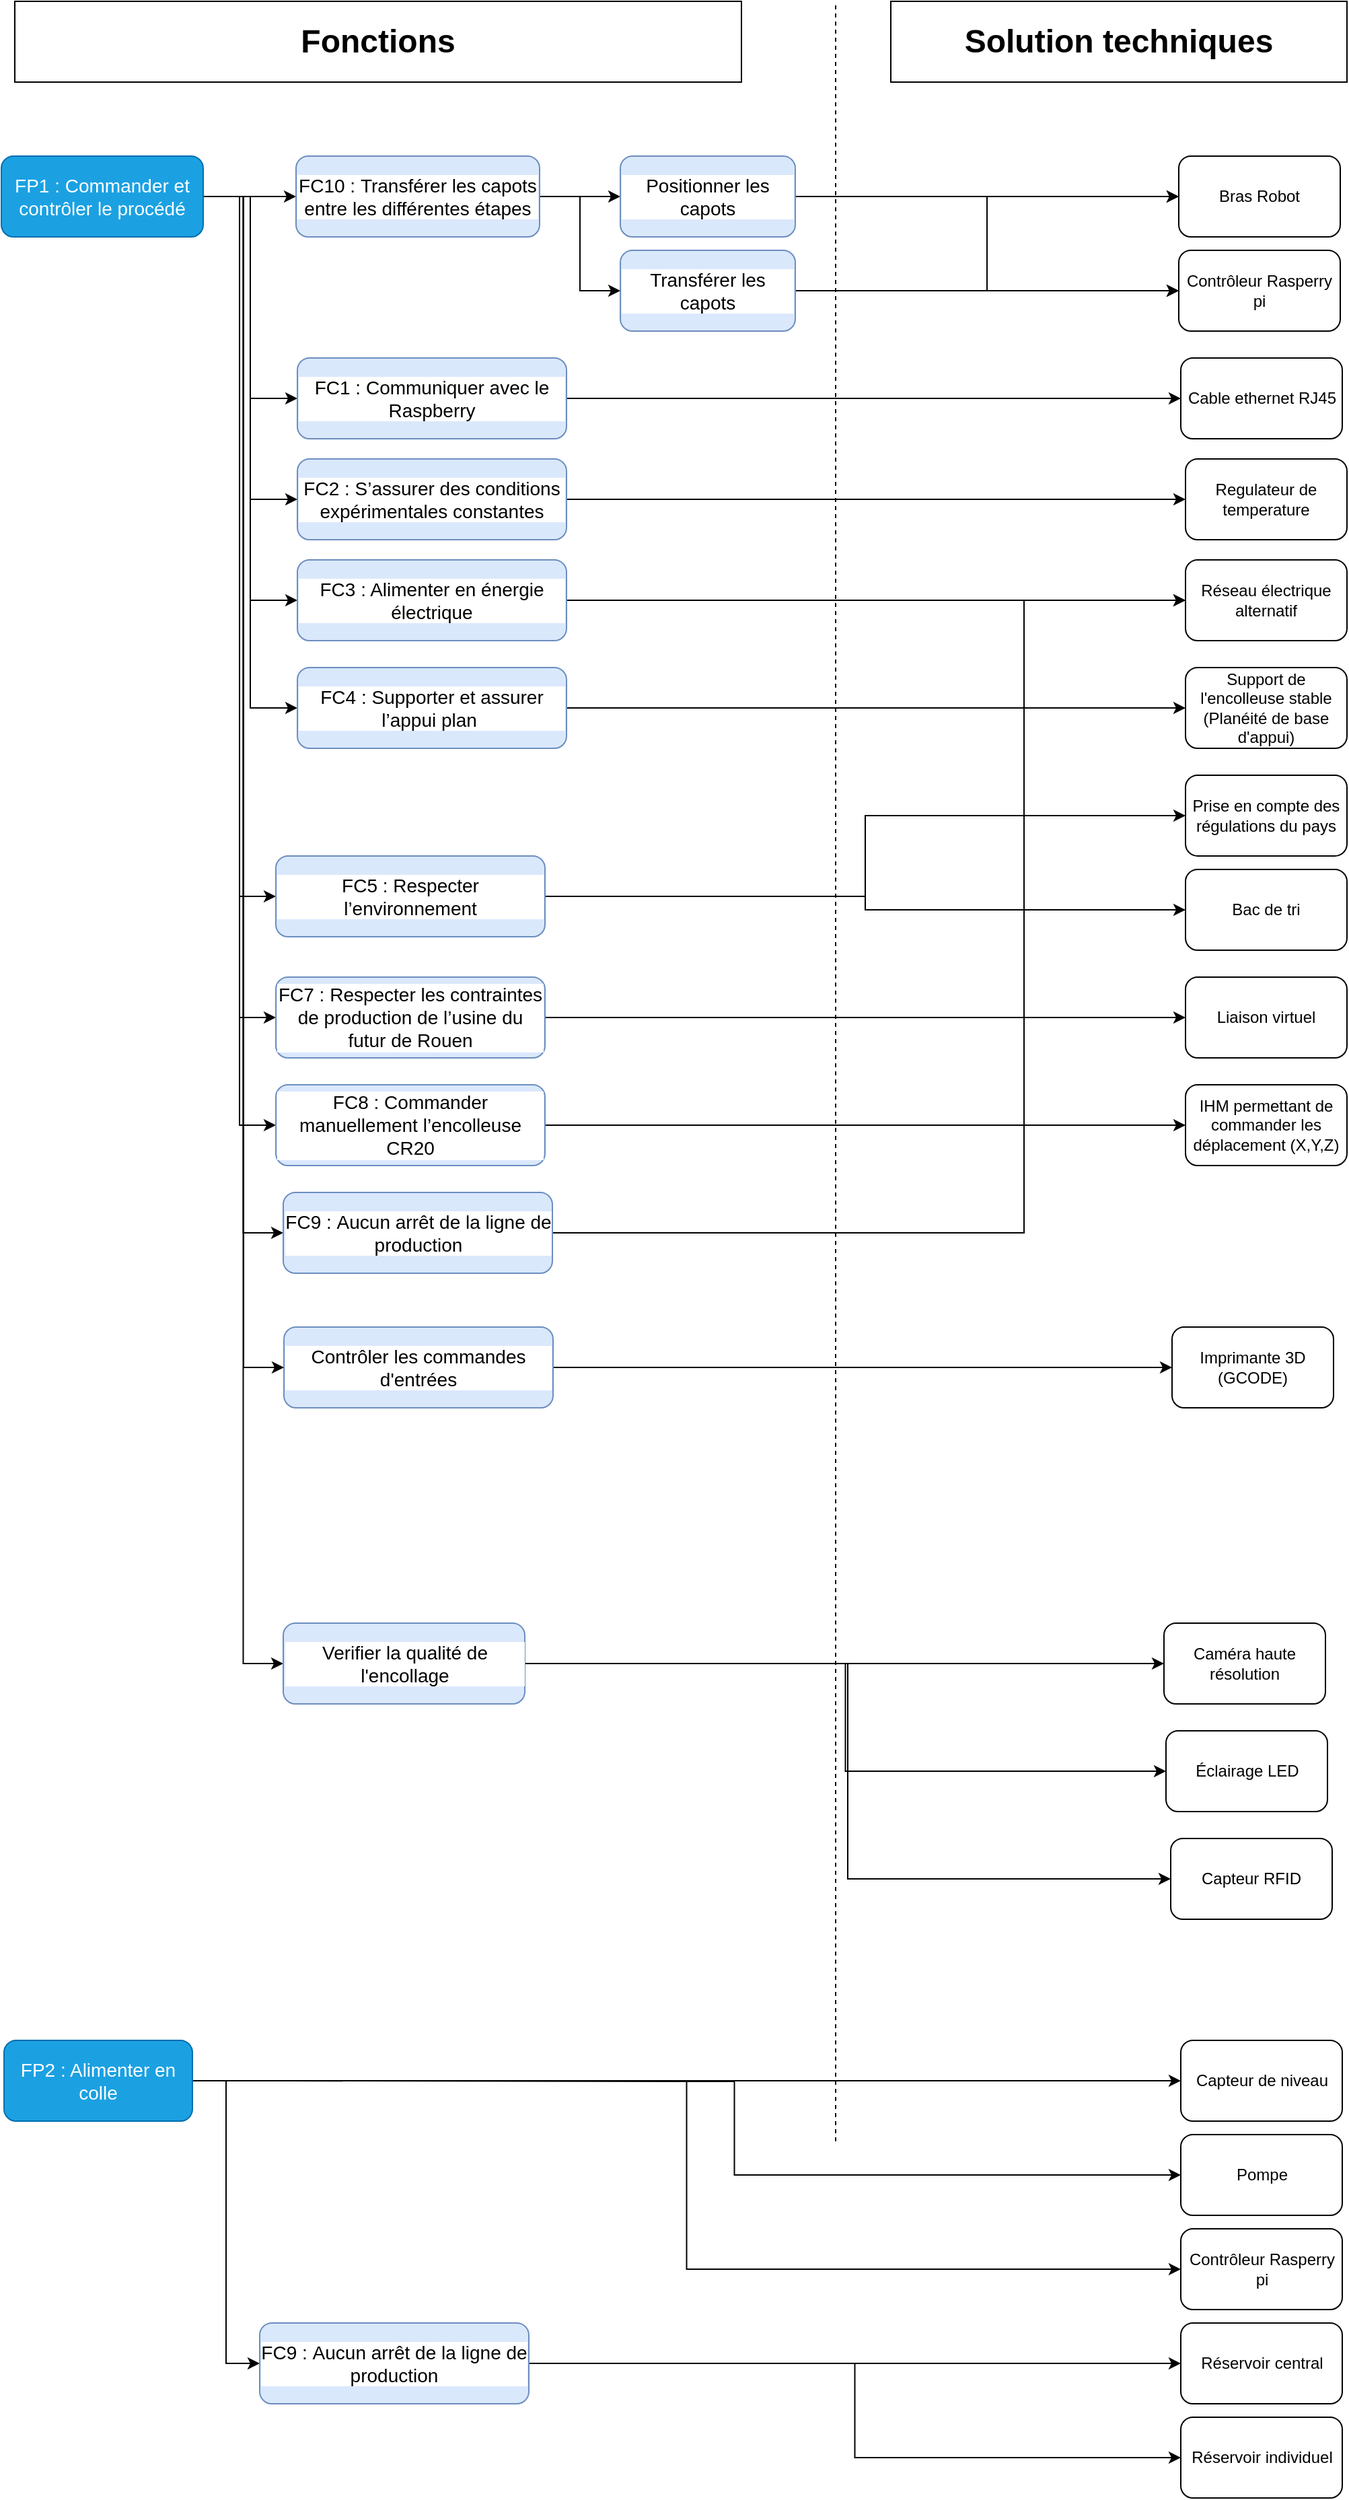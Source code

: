 <mxfile version="26.0.11">
  <diagram name="Page-1" id="QGjMv8LrLS21k3CkNhZE">
    <mxGraphModel dx="2049" dy="1089" grid="1" gridSize="10" guides="1" tooltips="1" connect="1" arrows="1" fold="1" page="1" pageScale="1" pageWidth="827" pageHeight="1169" math="0" shadow="0">
      <root>
        <mxCell id="0" />
        <mxCell id="1" parent="0" />
        <mxCell id="Xr2quWgWzoAM4Jd-oPhX-65" style="edgeStyle=orthogonalEdgeStyle;rounded=0;orthogonalLoop=1;jettySize=auto;html=1;entryX=0;entryY=0.5;entryDx=0;entryDy=0;fontFamily=Helvetica;exitX=1;exitY=0.5;exitDx=0;exitDy=0;" parent="1" source="G61eTxJS0A9dMVI_lam1-1" target="Xr2quWgWzoAM4Jd-oPhX-64" edge="1">
          <mxGeometry relative="1" as="geometry">
            <mxPoint x="322" y="1700" as="sourcePoint" />
          </mxGeometry>
        </mxCell>
        <mxCell id="Xr2quWgWzoAM4Jd-oPhX-73" style="edgeStyle=orthogonalEdgeStyle;rounded=0;orthogonalLoop=1;jettySize=auto;html=1;entryX=0;entryY=0.5;entryDx=0;entryDy=0;fontFamily=Helvetica;" parent="1" target="Xr2quWgWzoAM4Jd-oPhX-72" edge="1">
          <mxGeometry relative="1" as="geometry">
            <mxPoint x="322" y="1700" as="sourcePoint" />
          </mxGeometry>
        </mxCell>
        <mxCell id="Xr2quWgWzoAM4Jd-oPhX-75" style="edgeStyle=orthogonalEdgeStyle;rounded=0;orthogonalLoop=1;jettySize=auto;html=1;entryX=0;entryY=0.5;entryDx=0;entryDy=0;fontFamily=Helvetica;exitX=1;exitY=0.5;exitDx=0;exitDy=0;" parent="1" source="G61eTxJS0A9dMVI_lam1-1" target="Xr2quWgWzoAM4Jd-oPhX-74" edge="1">
          <mxGeometry relative="1" as="geometry">
            <mxPoint x="322" y="1700" as="sourcePoint" />
          </mxGeometry>
        </mxCell>
        <mxCell id="G61eTxJS0A9dMVI_lam1-27" style="edgeStyle=orthogonalEdgeStyle;rounded=0;orthogonalLoop=1;jettySize=auto;html=1;entryX=0;entryY=0.5;entryDx=0;entryDy=0;" parent="1" source="Xr2quWgWzoAM4Jd-oPhX-3" target="Xr2quWgWzoAM4Jd-oPhX-68" edge="1">
          <mxGeometry relative="1" as="geometry" />
        </mxCell>
        <mxCell id="G61eTxJS0A9dMVI_lam1-28" style="edgeStyle=orthogonalEdgeStyle;rounded=0;orthogonalLoop=1;jettySize=auto;html=1;entryX=0;entryY=0.5;entryDx=0;entryDy=0;" parent="1" source="Xr2quWgWzoAM4Jd-oPhX-3" target="Xr2quWgWzoAM4Jd-oPhX-85" edge="1">
          <mxGeometry relative="1" as="geometry" />
        </mxCell>
        <mxCell id="Xr2quWgWzoAM4Jd-oPhX-3" value="&lt;div&gt;&lt;font style=&quot;font-size: 14px;&quot;&gt;Transférer les capots&lt;/font&gt;&lt;/div&gt;" style="rounded=1;whiteSpace=wrap;html=1;labelBackgroundColor=default;labelBorderColor=none;textShadow=0;fillColor=#dae8fc;strokeColor=#6c8ebf;fontFamily=Helvetica;" parent="1" vertex="1">
          <mxGeometry x="570" y="340" width="130" height="60" as="geometry" />
        </mxCell>
        <mxCell id="Z_Ibb4aaYZXQ2sxeIjwM-8" style="edgeStyle=orthogonalEdgeStyle;rounded=0;orthogonalLoop=1;jettySize=auto;html=1;entryX=0;entryY=0.5;entryDx=0;entryDy=0;" edge="1" parent="1" source="Xr2quWgWzoAM4Jd-oPhX-6" target="Xr2quWgWzoAM4Jd-oPhX-60">
          <mxGeometry relative="1" as="geometry" />
        </mxCell>
        <mxCell id="Xr2quWgWzoAM4Jd-oPhX-6" value="&lt;span style=&quot;font-size: 14px;&quot;&gt;Contrôler les commandes d&#39;entrées&lt;/span&gt;" style="rounded=1;whiteSpace=wrap;html=1;labelBackgroundColor=default;labelBorderColor=none;textShadow=0;fillColor=#dae8fc;strokeColor=#6c8ebf;fontFamily=Helvetica;" parent="1" vertex="1">
          <mxGeometry x="320" y="1140" width="200" height="60" as="geometry" />
        </mxCell>
        <mxCell id="Xr2quWgWzoAM4Jd-oPhX-67" style="edgeStyle=orthogonalEdgeStyle;rounded=0;orthogonalLoop=1;jettySize=auto;html=1;entryX=0;entryY=0.5;entryDx=0;entryDy=0;fontFamily=Helvetica;" parent="1" source="Xr2quWgWzoAM4Jd-oPhX-14" target="Xr2quWgWzoAM4Jd-oPhX-66" edge="1">
          <mxGeometry relative="1" as="geometry" />
        </mxCell>
        <mxCell id="Xr2quWgWzoAM4Jd-oPhX-14" value="&lt;font style=&quot;font-size: 14px;&quot;&gt;FC2 :&amp;nbsp;S’assurer des conditions expérimentales constantes&lt;/font&gt;" style="rounded=1;whiteSpace=wrap;html=1;labelBackgroundColor=default;labelBorderColor=none;textShadow=0;fillColor=#dae8fc;strokeColor=#6c8ebf;fontFamily=Helvetica;" parent="1" vertex="1">
          <mxGeometry x="330" y="495" width="200" height="60" as="geometry" />
        </mxCell>
        <mxCell id="G61eTxJS0A9dMVI_lam1-7" style="edgeStyle=orthogonalEdgeStyle;rounded=0;orthogonalLoop=1;jettySize=auto;html=1;entryX=0;entryY=0.5;entryDx=0;entryDy=0;" parent="1" source="Xr2quWgWzoAM4Jd-oPhX-43" target="G61eTxJS0A9dMVI_lam1-6" edge="1">
          <mxGeometry relative="1" as="geometry" />
        </mxCell>
        <mxCell id="G61eTxJS0A9dMVI_lam1-12" style="edgeStyle=orthogonalEdgeStyle;rounded=0;orthogonalLoop=1;jettySize=auto;html=1;entryX=0;entryY=0.5;entryDx=0;entryDy=0;" parent="1" source="Xr2quWgWzoAM4Jd-oPhX-43" target="G61eTxJS0A9dMVI_lam1-11" edge="1">
          <mxGeometry relative="1" as="geometry" />
        </mxCell>
        <mxCell id="G61eTxJS0A9dMVI_lam1-20" style="edgeStyle=orthogonalEdgeStyle;rounded=0;orthogonalLoop=1;jettySize=auto;html=1;entryX=0;entryY=0.5;entryDx=0;entryDy=0;" parent="1" source="Xr2quWgWzoAM4Jd-oPhX-43" target="G61eTxJS0A9dMVI_lam1-16" edge="1">
          <mxGeometry relative="1" as="geometry" />
        </mxCell>
        <mxCell id="G61eTxJS0A9dMVI_lam1-34" style="edgeStyle=orthogonalEdgeStyle;rounded=0;orthogonalLoop=1;jettySize=auto;html=1;entryX=0;entryY=0.5;entryDx=0;entryDy=0;" parent="1" source="Xr2quWgWzoAM4Jd-oPhX-43" target="Xr2quWgWzoAM4Jd-oPhX-6" edge="1">
          <mxGeometry relative="1" as="geometry" />
        </mxCell>
        <mxCell id="G61eTxJS0A9dMVI_lam1-36" style="edgeStyle=orthogonalEdgeStyle;rounded=0;orthogonalLoop=1;jettySize=auto;html=1;entryX=0;entryY=0.5;entryDx=0;entryDy=0;" parent="1" source="Xr2quWgWzoAM4Jd-oPhX-43" target="Xr2quWgWzoAM4Jd-oPhX-14" edge="1">
          <mxGeometry relative="1" as="geometry" />
        </mxCell>
        <mxCell id="G61eTxJS0A9dMVI_lam1-37" style="edgeStyle=orthogonalEdgeStyle;rounded=0;orthogonalLoop=1;jettySize=auto;html=1;entryX=0;entryY=0.5;entryDx=0;entryDy=0;" parent="1" source="Xr2quWgWzoAM4Jd-oPhX-43" target="Xr2quWgWzoAM4Jd-oPhX-76" edge="1">
          <mxGeometry relative="1" as="geometry" />
        </mxCell>
        <mxCell id="G61eTxJS0A9dMVI_lam1-39" style="edgeStyle=orthogonalEdgeStyle;rounded=0;orthogonalLoop=1;jettySize=auto;html=1;entryX=0;entryY=0.5;entryDx=0;entryDy=0;" parent="1" source="Xr2quWgWzoAM4Jd-oPhX-43" target="G61eTxJS0A9dMVI_lam1-38" edge="1">
          <mxGeometry relative="1" as="geometry" />
        </mxCell>
        <mxCell id="G61eTxJS0A9dMVI_lam1-43" style="edgeStyle=orthogonalEdgeStyle;rounded=0;orthogonalLoop=1;jettySize=auto;html=1;entryX=0;entryY=0.5;entryDx=0;entryDy=0;" parent="1" source="Xr2quWgWzoAM4Jd-oPhX-43" target="G61eTxJS0A9dMVI_lam1-42" edge="1">
          <mxGeometry relative="1" as="geometry" />
        </mxCell>
        <mxCell id="G61eTxJS0A9dMVI_lam1-47" style="edgeStyle=orthogonalEdgeStyle;rounded=0;orthogonalLoop=1;jettySize=auto;html=1;entryX=0;entryY=0.5;entryDx=0;entryDy=0;" parent="1" source="Xr2quWgWzoAM4Jd-oPhX-43" target="G61eTxJS0A9dMVI_lam1-46" edge="1">
          <mxGeometry relative="1" as="geometry" />
        </mxCell>
        <mxCell id="G61eTxJS0A9dMVI_lam1-51" style="edgeStyle=orthogonalEdgeStyle;rounded=0;orthogonalLoop=1;jettySize=auto;html=1;entryX=0;entryY=0.5;entryDx=0;entryDy=0;" parent="1" source="Xr2quWgWzoAM4Jd-oPhX-43" target="G61eTxJS0A9dMVI_lam1-50" edge="1">
          <mxGeometry relative="1" as="geometry" />
        </mxCell>
        <mxCell id="G61eTxJS0A9dMVI_lam1-56" style="edgeStyle=orthogonalEdgeStyle;rounded=0;orthogonalLoop=1;jettySize=auto;html=1;entryX=0;entryY=0.5;entryDx=0;entryDy=0;" parent="1" source="Xr2quWgWzoAM4Jd-oPhX-43" target="G61eTxJS0A9dMVI_lam1-55" edge="1">
          <mxGeometry relative="1" as="geometry" />
        </mxCell>
        <mxCell id="Xr2quWgWzoAM4Jd-oPhX-43" value="&lt;span&gt;&lt;font style=&quot;font-size: 14px; color: light-dark(rgb(255, 255, 255), rgb(0, 0, 0));&quot;&gt;FP1 : Commander et contrôler le procédé&lt;/font&gt;&lt;/span&gt;" style="rounded=1;whiteSpace=wrap;html=1;fillColor=#1ba1e2;fontColor=#ffffff;strokeColor=#006EAF;fontFamily=Helvetica;" parent="1" vertex="1">
          <mxGeometry x="110" y="270" width="150" height="60" as="geometry" />
        </mxCell>
        <mxCell id="Xr2quWgWzoAM4Jd-oPhX-50" value="&lt;h1&gt;&lt;br&gt;&lt;/h1&gt;" style="text;html=1;align=center;verticalAlign=middle;whiteSpace=wrap;rounded=0;fontFamily=Helvetica;" parent="1" vertex="1">
          <mxGeometry x="810" y="170" width="270" height="30" as="geometry" />
        </mxCell>
        <mxCell id="Xr2quWgWzoAM4Jd-oPhX-55" value="&lt;h1&gt;&lt;b&gt;Fonctions&lt;/b&gt;&lt;/h1&gt;" style="rounded=0;whiteSpace=wrap;html=1;fontFamily=Helvetica;" parent="1" vertex="1">
          <mxGeometry x="120" y="155" width="540" height="60" as="geometry" />
        </mxCell>
        <mxCell id="Xr2quWgWzoAM4Jd-oPhX-56" value="&lt;h1&gt;&lt;b&gt;Solution techniques&lt;/b&gt;&lt;/h1&gt;" style="rounded=0;whiteSpace=wrap;html=1;fontFamily=Helvetica;" parent="1" vertex="1">
          <mxGeometry x="771" y="155" width="339" height="60" as="geometry" />
        </mxCell>
        <mxCell id="Xr2quWgWzoAM4Jd-oPhX-60" value="Imprimante 3D&lt;div&gt;(GCODE)&lt;/div&gt;" style="rounded=1;whiteSpace=wrap;html=1;fontFamily=Helvetica;" parent="1" vertex="1">
          <mxGeometry x="980" y="1140" width="120" height="60" as="geometry" />
        </mxCell>
        <mxCell id="Xr2quWgWzoAM4Jd-oPhX-64" value="Capteur de niveau" style="rounded=1;whiteSpace=wrap;html=1;fontFamily=Helvetica;" parent="1" vertex="1">
          <mxGeometry x="986.5" y="1670" width="120" height="60" as="geometry" />
        </mxCell>
        <mxCell id="Xr2quWgWzoAM4Jd-oPhX-66" value="Regulateur de temperature" style="rounded=1;whiteSpace=wrap;html=1;fontFamily=Helvetica;" parent="1" vertex="1">
          <mxGeometry x="990" y="495" width="120" height="60" as="geometry" />
        </mxCell>
        <mxCell id="Xr2quWgWzoAM4Jd-oPhX-68" value="Bras Robot" style="rounded=1;whiteSpace=wrap;html=1;fontFamily=Helvetica;" parent="1" vertex="1">
          <mxGeometry x="985" y="270" width="120" height="60" as="geometry" />
        </mxCell>
        <mxCell id="Xr2quWgWzoAM4Jd-oPhX-70" value="Réservoir central" style="rounded=1;whiteSpace=wrap;html=1;fontFamily=Helvetica;" parent="1" vertex="1">
          <mxGeometry x="986.5" y="1880" width="120" height="60" as="geometry" />
        </mxCell>
        <mxCell id="Xr2quWgWzoAM4Jd-oPhX-72" value="Pompe" style="rounded=1;whiteSpace=wrap;html=1;fontFamily=Helvetica;" parent="1" vertex="1">
          <mxGeometry x="986.5" y="1740" width="120" height="60" as="geometry" />
        </mxCell>
        <mxCell id="Xr2quWgWzoAM4Jd-oPhX-74" value="Contrôleur Rasperry pi" style="rounded=1;whiteSpace=wrap;html=1;fontFamily=Helvetica;" parent="1" vertex="1">
          <mxGeometry x="986.5" y="1810" width="120" height="60" as="geometry" />
        </mxCell>
        <mxCell id="Xr2quWgWzoAM4Jd-oPhX-79" style="edgeStyle=orthogonalEdgeStyle;rounded=0;orthogonalLoop=1;jettySize=auto;html=1;fontFamily=Helvetica;" parent="1" source="Xr2quWgWzoAM4Jd-oPhX-76" target="Xr2quWgWzoAM4Jd-oPhX-78" edge="1">
          <mxGeometry relative="1" as="geometry" />
        </mxCell>
        <mxCell id="Xr2quWgWzoAM4Jd-oPhX-81" style="edgeStyle=orthogonalEdgeStyle;rounded=0;orthogonalLoop=1;jettySize=auto;html=1;entryX=0;entryY=0.5;entryDx=0;entryDy=0;fontFamily=Helvetica;" parent="1" source="Xr2quWgWzoAM4Jd-oPhX-76" target="Xr2quWgWzoAM4Jd-oPhX-80" edge="1">
          <mxGeometry relative="1" as="geometry">
            <mxPoint x="870.5" y="1470" as="targetPoint" />
          </mxGeometry>
        </mxCell>
        <mxCell id="raM5ybPzNinpz_eUsm58-2" style="edgeStyle=orthogonalEdgeStyle;rounded=0;orthogonalLoop=1;jettySize=auto;html=1;entryX=0;entryY=0.5;entryDx=0;entryDy=0;" parent="1" source="Xr2quWgWzoAM4Jd-oPhX-76" target="raM5ybPzNinpz_eUsm58-1" edge="1">
          <mxGeometry relative="1" as="geometry" />
        </mxCell>
        <mxCell id="Xr2quWgWzoAM4Jd-oPhX-76" value="&lt;span style=&quot;font-size: 14px;&quot;&gt;Verifier la qualité de l&#39;encollage&lt;/span&gt;" style="rounded=1;whiteSpace=wrap;html=1;labelBackgroundColor=default;labelBorderColor=none;textShadow=0;fillColor=#dae8fc;strokeColor=#6c8ebf;fontFamily=Helvetica;" parent="1" vertex="1">
          <mxGeometry x="319.5" y="1360" width="179.5" height="60" as="geometry" />
        </mxCell>
        <mxCell id="Xr2quWgWzoAM4Jd-oPhX-78" value="Caméra haute résolution" style="rounded=1;whiteSpace=wrap;html=1;fontFamily=Helvetica;" parent="1" vertex="1">
          <mxGeometry x="974" y="1360" width="120" height="60" as="geometry" />
        </mxCell>
        <mxCell id="Xr2quWgWzoAM4Jd-oPhX-80" value="Éclairage LED" style="rounded=1;whiteSpace=wrap;html=1;fontFamily=Helvetica;" parent="1" vertex="1">
          <mxGeometry x="975.5" y="1440" width="120" height="60" as="geometry" />
        </mxCell>
        <mxCell id="Xr2quWgWzoAM4Jd-oPhX-85" value="Contrôleur Rasperry pi" style="rounded=1;whiteSpace=wrap;html=1;fontFamily=Helvetica;" parent="1" vertex="1">
          <mxGeometry x="985" y="340" width="120" height="60" as="geometry" />
        </mxCell>
        <mxCell id="G61eTxJS0A9dMVI_lam1-59" style="edgeStyle=orthogonalEdgeStyle;rounded=0;orthogonalLoop=1;jettySize=auto;html=1;entryX=0;entryY=0.5;entryDx=0;entryDy=0;" parent="1" source="G61eTxJS0A9dMVI_lam1-1" target="G61eTxJS0A9dMVI_lam1-58" edge="1">
          <mxGeometry relative="1" as="geometry" />
        </mxCell>
        <mxCell id="G61eTxJS0A9dMVI_lam1-1" value="&lt;span style=&quot;font-size: 14px;&quot;&gt;&lt;font style=&quot;color: rgb(255, 255, 255);&quot;&gt;FP2 : Alimenter en colle&lt;/font&gt;&lt;/span&gt;" style="rounded=1;whiteSpace=wrap;html=1;fillColor=#1ba1e2;fontColor=#ffffff;strokeColor=#006EAF;fontFamily=Helvetica;" parent="1" vertex="1">
          <mxGeometry x="112" y="1670" width="140" height="60" as="geometry" />
        </mxCell>
        <mxCell id="G61eTxJS0A9dMVI_lam1-30" style="edgeStyle=orthogonalEdgeStyle;rounded=0;orthogonalLoop=1;jettySize=auto;html=1;" parent="1" source="G61eTxJS0A9dMVI_lam1-6" target="G61eTxJS0A9dMVI_lam1-9" edge="1">
          <mxGeometry relative="1" as="geometry" />
        </mxCell>
        <mxCell id="G61eTxJS0A9dMVI_lam1-6" value="&lt;div&gt;&lt;font style=&quot;font-size: 14px;&quot;&gt;FC1&lt;/font&gt;&lt;span style=&quot;font-size: 14px; background-color: light-dark(#ffffff, var(--ge-dark-color, #121212)); color: light-dark(rgb(0, 0, 0), rgb(255, 255, 255));&quot;&gt;&amp;nbsp;: Communiquer avec le Raspberry&lt;/span&gt;&lt;/div&gt;" style="rounded=1;whiteSpace=wrap;html=1;labelBackgroundColor=default;labelBorderColor=none;textShadow=0;fillColor=#dae8fc;strokeColor=#6c8ebf;fontFamily=Helvetica;" parent="1" vertex="1">
          <mxGeometry x="330" y="420" width="200" height="60" as="geometry" />
        </mxCell>
        <mxCell id="G61eTxJS0A9dMVI_lam1-9" value="Cable ethernet RJ45" style="rounded=1;whiteSpace=wrap;html=1;" parent="1" vertex="1">
          <mxGeometry x="986.5" y="420" width="120" height="60" as="geometry" />
        </mxCell>
        <mxCell id="G61eTxJS0A9dMVI_lam1-31" style="edgeStyle=orthogonalEdgeStyle;rounded=0;orthogonalLoop=1;jettySize=auto;html=1;entryX=0;entryY=0.5;entryDx=0;entryDy=0;" parent="1" source="G61eTxJS0A9dMVI_lam1-11" target="G61eTxJS0A9dMVI_lam1-13" edge="1">
          <mxGeometry relative="1" as="geometry" />
        </mxCell>
        <mxCell id="G61eTxJS0A9dMVI_lam1-11" value="&lt;div&gt;&lt;font style=&quot;font-size: 14px;&quot;&gt;FC3 : Alimenter en énergie électrique&lt;/font&gt;&lt;/div&gt;" style="rounded=1;whiteSpace=wrap;html=1;labelBackgroundColor=default;labelBorderColor=none;textShadow=0;fillColor=#dae8fc;strokeColor=#6c8ebf;fontFamily=Helvetica;" parent="1" vertex="1">
          <mxGeometry x="330" y="570" width="200" height="60" as="geometry" />
        </mxCell>
        <mxCell id="G61eTxJS0A9dMVI_lam1-13" value="Réseau électrique alternatif" style="rounded=1;whiteSpace=wrap;html=1;" parent="1" vertex="1">
          <mxGeometry x="990" y="570" width="120" height="60" as="geometry" />
        </mxCell>
        <mxCell id="G61eTxJS0A9dMVI_lam1-22" style="edgeStyle=orthogonalEdgeStyle;rounded=0;orthogonalLoop=1;jettySize=auto;html=1;entryX=0;entryY=0.5;entryDx=0;entryDy=0;" parent="1" source="G61eTxJS0A9dMVI_lam1-16" target="Xr2quWgWzoAM4Jd-oPhX-13" edge="1">
          <mxGeometry relative="1" as="geometry" />
        </mxCell>
        <mxCell id="G61eTxJS0A9dMVI_lam1-23" style="edgeStyle=orthogonalEdgeStyle;rounded=0;orthogonalLoop=1;jettySize=auto;html=1;entryX=0;entryY=0.5;entryDx=0;entryDy=0;" parent="1" source="G61eTxJS0A9dMVI_lam1-16" target="Xr2quWgWzoAM4Jd-oPhX-3" edge="1">
          <mxGeometry relative="1" as="geometry" />
        </mxCell>
        <mxCell id="G61eTxJS0A9dMVI_lam1-16" value="&lt;font style=&quot;font-size: 14px;&quot;&gt;FC10 :&amp;nbsp;&lt;/font&gt;&lt;span style=&quot;font-size: 14px; background-color: light-dark(#ffffff, var(--ge-dark-color, #121212)); color: light-dark(rgb(0, 0, 0), rgb(255, 255, 255));&quot;&gt;Transférer les capots entre les différentes étapes&lt;/span&gt;" style="rounded=1;whiteSpace=wrap;html=1;labelBackgroundColor=default;labelBorderColor=none;textShadow=0;fillColor=#dae8fc;strokeColor=#6c8ebf;fontFamily=Helvetica;" parent="1" vertex="1">
          <mxGeometry x="329" y="270" width="181" height="60" as="geometry" />
        </mxCell>
        <mxCell id="G61eTxJS0A9dMVI_lam1-26" style="edgeStyle=orthogonalEdgeStyle;rounded=0;orthogonalLoop=1;jettySize=auto;html=1;" parent="1" source="Xr2quWgWzoAM4Jd-oPhX-13" target="Xr2quWgWzoAM4Jd-oPhX-68" edge="1">
          <mxGeometry relative="1" as="geometry" />
        </mxCell>
        <mxCell id="G61eTxJS0A9dMVI_lam1-29" style="edgeStyle=orthogonalEdgeStyle;rounded=0;orthogonalLoop=1;jettySize=auto;html=1;entryX=0;entryY=0.5;entryDx=0;entryDy=0;" parent="1" source="Xr2quWgWzoAM4Jd-oPhX-13" target="Xr2quWgWzoAM4Jd-oPhX-85" edge="1">
          <mxGeometry relative="1" as="geometry" />
        </mxCell>
        <mxCell id="Xr2quWgWzoAM4Jd-oPhX-13" value="&lt;font style=&quot;font-size: 14px;&quot;&gt;Positionner les capots&lt;/font&gt;" style="rounded=1;whiteSpace=wrap;html=1;labelBackgroundColor=default;labelBorderColor=none;textShadow=0;fillColor=#dae8fc;strokeColor=#6c8ebf;fontFamily=Helvetica;" parent="1" vertex="1">
          <mxGeometry x="570" y="270" width="130" height="60" as="geometry" />
        </mxCell>
        <mxCell id="G61eTxJS0A9dMVI_lam1-41" style="edgeStyle=orthogonalEdgeStyle;rounded=0;orthogonalLoop=1;jettySize=auto;html=1;entryX=0;entryY=0.5;entryDx=0;entryDy=0;" parent="1" source="G61eTxJS0A9dMVI_lam1-38" target="G61eTxJS0A9dMVI_lam1-40" edge="1">
          <mxGeometry relative="1" as="geometry" />
        </mxCell>
        <mxCell id="G61eTxJS0A9dMVI_lam1-38" value="&lt;div&gt;&lt;font style=&quot;font-size: 14px;&quot;&gt;FC4 :&amp;nbsp;Supporter et assurer l’appui plan&amp;nbsp;&lt;/font&gt;&lt;/div&gt;" style="rounded=1;whiteSpace=wrap;html=1;labelBackgroundColor=default;labelBorderColor=none;textShadow=0;fillColor=#dae8fc;strokeColor=#6c8ebf;fontFamily=Helvetica;" parent="1" vertex="1">
          <mxGeometry x="330" y="650" width="200" height="60" as="geometry" />
        </mxCell>
        <mxCell id="G61eTxJS0A9dMVI_lam1-40" value="Support de l&#39;encolleuse stable (Planéité de base d&#39;appui)" style="rounded=1;whiteSpace=wrap;html=1;" parent="1" vertex="1">
          <mxGeometry x="990" y="650" width="120" height="60" as="geometry" />
        </mxCell>
        <mxCell id="G61eTxJS0A9dMVI_lam1-45" style="edgeStyle=orthogonalEdgeStyle;rounded=0;orthogonalLoop=1;jettySize=auto;html=1;entryX=0;entryY=0.5;entryDx=0;entryDy=0;" parent="1" source="G61eTxJS0A9dMVI_lam1-42" target="G61eTxJS0A9dMVI_lam1-44" edge="1">
          <mxGeometry relative="1" as="geometry" />
        </mxCell>
        <mxCell id="Z_Ibb4aaYZXQ2sxeIjwM-2" style="edgeStyle=orthogonalEdgeStyle;rounded=0;orthogonalLoop=1;jettySize=auto;html=1;entryX=0;entryY=0.5;entryDx=0;entryDy=0;" edge="1" parent="1" source="G61eTxJS0A9dMVI_lam1-42" target="Z_Ibb4aaYZXQ2sxeIjwM-1">
          <mxGeometry relative="1" as="geometry" />
        </mxCell>
        <mxCell id="G61eTxJS0A9dMVI_lam1-42" value="&lt;div&gt;&lt;font style=&quot;font-size: 14px;&quot;&gt;FC5&lt;/font&gt;&lt;span style=&quot;font-size: 14px; background-color: light-dark(#ffffff, var(--ge-dark-color, #121212)); color: light-dark(rgb(0, 0, 0), rgb(255, 255, 255));&quot;&gt;&amp;nbsp;:&amp;nbsp;Respecter l’environnement&lt;/span&gt;&lt;/div&gt;" style="rounded=1;whiteSpace=wrap;html=1;labelBackgroundColor=default;labelBorderColor=none;textShadow=0;fillColor=#dae8fc;strokeColor=#6c8ebf;fontFamily=Helvetica;" parent="1" vertex="1">
          <mxGeometry x="314" y="790" width="200" height="60" as="geometry" />
        </mxCell>
        <mxCell id="G61eTxJS0A9dMVI_lam1-44" value="Prise en compte des régulations du pays" style="rounded=1;whiteSpace=wrap;html=1;" parent="1" vertex="1">
          <mxGeometry x="990" y="730" width="120" height="60" as="geometry" />
        </mxCell>
        <mxCell id="G61eTxJS0A9dMVI_lam1-49" style="edgeStyle=orthogonalEdgeStyle;rounded=0;orthogonalLoop=1;jettySize=auto;html=1;entryX=0;entryY=0.5;entryDx=0;entryDy=0;exitX=1;exitY=0.5;exitDx=0;exitDy=0;" parent="1" source="G61eTxJS0A9dMVI_lam1-46" target="G61eTxJS0A9dMVI_lam1-48" edge="1">
          <mxGeometry relative="1" as="geometry">
            <mxPoint x="530" y="960" as="sourcePoint" />
          </mxGeometry>
        </mxCell>
        <mxCell id="G61eTxJS0A9dMVI_lam1-46" value="&lt;div&gt;&lt;font style=&quot;font-size: 14px;&quot;&gt;FC7&lt;/font&gt;&lt;span style=&quot;color: light-dark(rgb(0, 0, 0), rgb(255, 255, 255)); font-size: 14px; background-color: light-dark(#ffffff, var(--ge-dark-color, #121212));&quot;&gt;&amp;nbsp;:&amp;nbsp;&lt;/span&gt;&lt;span style=&quot;color: light-dark(rgb(0, 0, 0), rgb(255, 255, 255)); background-color: light-dark(#ffffff, var(--ge-dark-color, #121212)); font-size: 14px;&quot;&gt;Respecter les contraintes de production de l’usine du futur de Rouen&lt;/span&gt;&lt;/div&gt;" style="rounded=1;whiteSpace=wrap;html=1;labelBackgroundColor=default;labelBorderColor=none;textShadow=0;fillColor=#dae8fc;strokeColor=#6c8ebf;fontFamily=Helvetica;" parent="1" vertex="1">
          <mxGeometry x="314" y="880" width="200" height="60" as="geometry" />
        </mxCell>
        <mxCell id="G61eTxJS0A9dMVI_lam1-48" value="Liaison virtuel" style="rounded=1;whiteSpace=wrap;html=1;" parent="1" vertex="1">
          <mxGeometry x="990" y="880" width="120" height="60" as="geometry" />
        </mxCell>
        <mxCell id="G61eTxJS0A9dMVI_lam1-53" style="edgeStyle=orthogonalEdgeStyle;rounded=0;orthogonalLoop=1;jettySize=auto;html=1;entryX=0;entryY=0.5;entryDx=0;entryDy=0;" parent="1" source="G61eTxJS0A9dMVI_lam1-50" target="G61eTxJS0A9dMVI_lam1-52" edge="1">
          <mxGeometry relative="1" as="geometry" />
        </mxCell>
        <mxCell id="G61eTxJS0A9dMVI_lam1-50" value="&lt;div&gt;&lt;font style=&quot;font-size: 14px;&quot;&gt;FC8&lt;/font&gt;&lt;span style=&quot;font-size: 14px; background-color: light-dark(#ffffff, var(--ge-dark-color, #121212)); color: light-dark(rgb(0, 0, 0), rgb(255, 255, 255));&quot;&gt;&amp;nbsp;:&amp;nbsp;&lt;/span&gt;&lt;span style=&quot;background-color: light-dark(#ffffff, var(--ge-dark-color, #121212)); font-size: 14px;&quot;&gt;Commander manuellement l’encolleuse CR20&lt;/span&gt;&lt;/div&gt;" style="rounded=1;whiteSpace=wrap;html=1;labelBackgroundColor=default;labelBorderColor=none;textShadow=0;fillColor=#dae8fc;strokeColor=#6c8ebf;fontFamily=Helvetica;" parent="1" vertex="1">
          <mxGeometry x="314" y="960" width="200" height="60" as="geometry" />
        </mxCell>
        <mxCell id="G61eTxJS0A9dMVI_lam1-52" value="IHM permettant de commander les déplacement (X,Y,Z)" style="rounded=1;whiteSpace=wrap;html=1;fontFamily=Helvetica;" parent="1" vertex="1">
          <mxGeometry x="990" y="960" width="120" height="60" as="geometry" />
        </mxCell>
        <mxCell id="Z_Ibb4aaYZXQ2sxeIjwM-7" style="edgeStyle=orthogonalEdgeStyle;rounded=0;orthogonalLoop=1;jettySize=auto;html=1;entryX=0;entryY=0.5;entryDx=0;entryDy=0;" edge="1" parent="1" source="G61eTxJS0A9dMVI_lam1-55" target="G61eTxJS0A9dMVI_lam1-13">
          <mxGeometry relative="1" as="geometry">
            <Array as="points">
              <mxPoint x="870" y="1070" />
              <mxPoint x="870" y="600" />
            </Array>
          </mxGeometry>
        </mxCell>
        <mxCell id="G61eTxJS0A9dMVI_lam1-55" value="&lt;div&gt;&lt;font style=&quot;font-size: 14px;&quot;&gt;FC9&lt;/font&gt;&lt;span style=&quot;color: light-dark(rgb(0, 0, 0), rgb(255, 255, 255)); font-size: 14px; background-color: light-dark(#ffffff, var(--ge-dark-color, #121212));&quot;&gt;&amp;nbsp;:&amp;nbsp;&lt;/span&gt;&lt;span style=&quot;color: light-dark(rgb(0, 0, 0), rgb(255, 255, 255)); background-color: light-dark(#ffffff, var(--ge-dark-color, #121212)); font-size: 14px;&quot;&gt;Aucun arrêt de la ligne de production&lt;/span&gt;&lt;/div&gt;" style="rounded=1;whiteSpace=wrap;html=1;labelBackgroundColor=default;labelBorderColor=none;textShadow=0;fillColor=#dae8fc;strokeColor=#6c8ebf;fontFamily=Helvetica;" parent="1" vertex="1">
          <mxGeometry x="319.5" y="1040" width="200" height="60" as="geometry" />
        </mxCell>
        <mxCell id="G61eTxJS0A9dMVI_lam1-60" style="edgeStyle=orthogonalEdgeStyle;rounded=0;orthogonalLoop=1;jettySize=auto;html=1;entryX=0;entryY=0.5;entryDx=0;entryDy=0;" parent="1" source="G61eTxJS0A9dMVI_lam1-58" target="Xr2quWgWzoAM4Jd-oPhX-70" edge="1">
          <mxGeometry relative="1" as="geometry" />
        </mxCell>
        <mxCell id="G61eTxJS0A9dMVI_lam1-62" style="edgeStyle=orthogonalEdgeStyle;rounded=0;orthogonalLoop=1;jettySize=auto;html=1;entryX=0;entryY=0.5;entryDx=0;entryDy=0;" parent="1" source="G61eTxJS0A9dMVI_lam1-58" target="G61eTxJS0A9dMVI_lam1-61" edge="1">
          <mxGeometry relative="1" as="geometry" />
        </mxCell>
        <mxCell id="G61eTxJS0A9dMVI_lam1-58" value="&lt;div&gt;&lt;font style=&quot;font-size: 14px;&quot;&gt;FC9&lt;/font&gt;&lt;span style=&quot;color: light-dark(rgb(0, 0, 0), rgb(255, 255, 255)); font-size: 14px; background-color: light-dark(#ffffff, var(--ge-dark-color, #121212));&quot;&gt;&amp;nbsp;:&amp;nbsp;&lt;/span&gt;&lt;span style=&quot;color: light-dark(rgb(0, 0, 0), rgb(255, 255, 255)); background-color: light-dark(#ffffff, var(--ge-dark-color, #121212)); font-size: 14px;&quot;&gt;Aucun arrêt de la ligne de production&lt;/span&gt;&lt;/div&gt;" style="rounded=1;whiteSpace=wrap;html=1;labelBackgroundColor=default;labelBorderColor=none;textShadow=0;fillColor=#dae8fc;strokeColor=#6c8ebf;fontFamily=Helvetica;" parent="1" vertex="1">
          <mxGeometry x="302" y="1880" width="200" height="60" as="geometry" />
        </mxCell>
        <mxCell id="G61eTxJS0A9dMVI_lam1-61" value="Réservoir individuel" style="rounded=1;whiteSpace=wrap;html=1;fontFamily=Helvetica;" parent="1" vertex="1">
          <mxGeometry x="986.5" y="1950" width="120" height="60" as="geometry" />
        </mxCell>
        <mxCell id="G61eTxJS0A9dMVI_lam1-64" value="" style="endArrow=none;html=1;rounded=0;dashed=1;" parent="1" edge="1">
          <mxGeometry width="50" height="50" relative="1" as="geometry">
            <mxPoint x="730" y="1745" as="sourcePoint" />
            <mxPoint x="730" y="155" as="targetPoint" />
          </mxGeometry>
        </mxCell>
        <mxCell id="raM5ybPzNinpz_eUsm58-1" value="Capteur RFID" style="rounded=1;whiteSpace=wrap;html=1;fontFamily=Helvetica;" parent="1" vertex="1">
          <mxGeometry x="979" y="1520" width="120" height="60" as="geometry" />
        </mxCell>
        <mxCell id="Z_Ibb4aaYZXQ2sxeIjwM-1" value="Bac de tri" style="rounded=1;whiteSpace=wrap;html=1;" vertex="1" parent="1">
          <mxGeometry x="990" y="800" width="120" height="60" as="geometry" />
        </mxCell>
      </root>
    </mxGraphModel>
  </diagram>
</mxfile>
